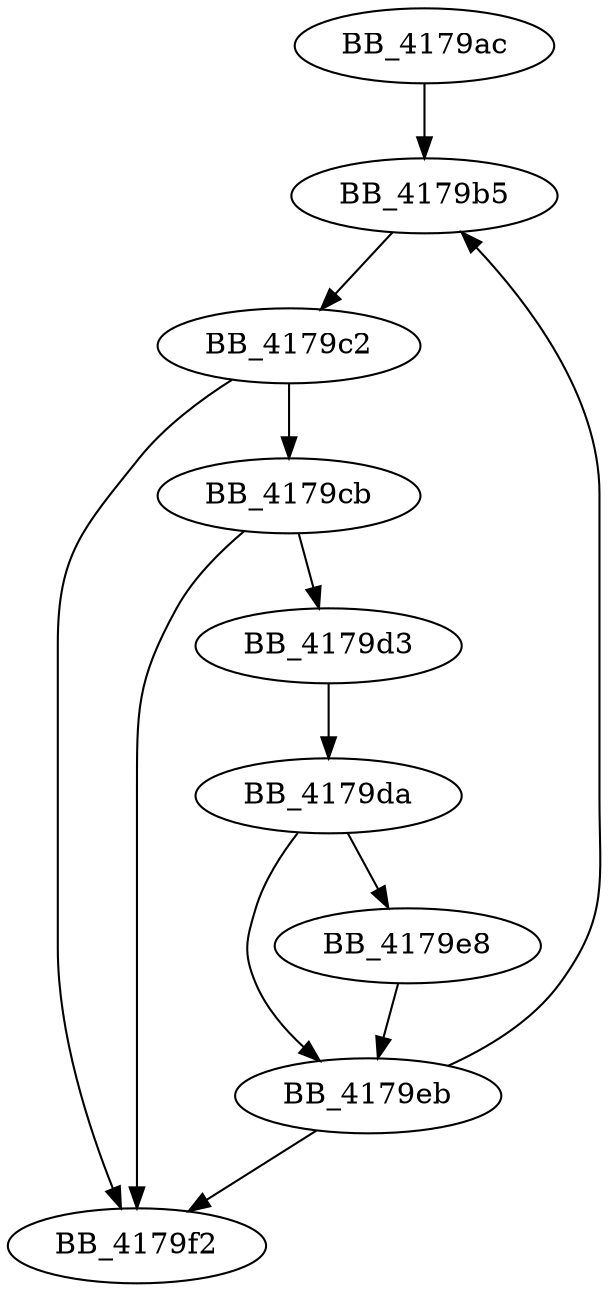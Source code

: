 DiGraph __calloc_crt{
BB_4179ac->BB_4179b5
BB_4179b5->BB_4179c2
BB_4179c2->BB_4179cb
BB_4179c2->BB_4179f2
BB_4179cb->BB_4179d3
BB_4179cb->BB_4179f2
BB_4179d3->BB_4179da
BB_4179da->BB_4179e8
BB_4179da->BB_4179eb
BB_4179e8->BB_4179eb
BB_4179eb->BB_4179b5
BB_4179eb->BB_4179f2
}
